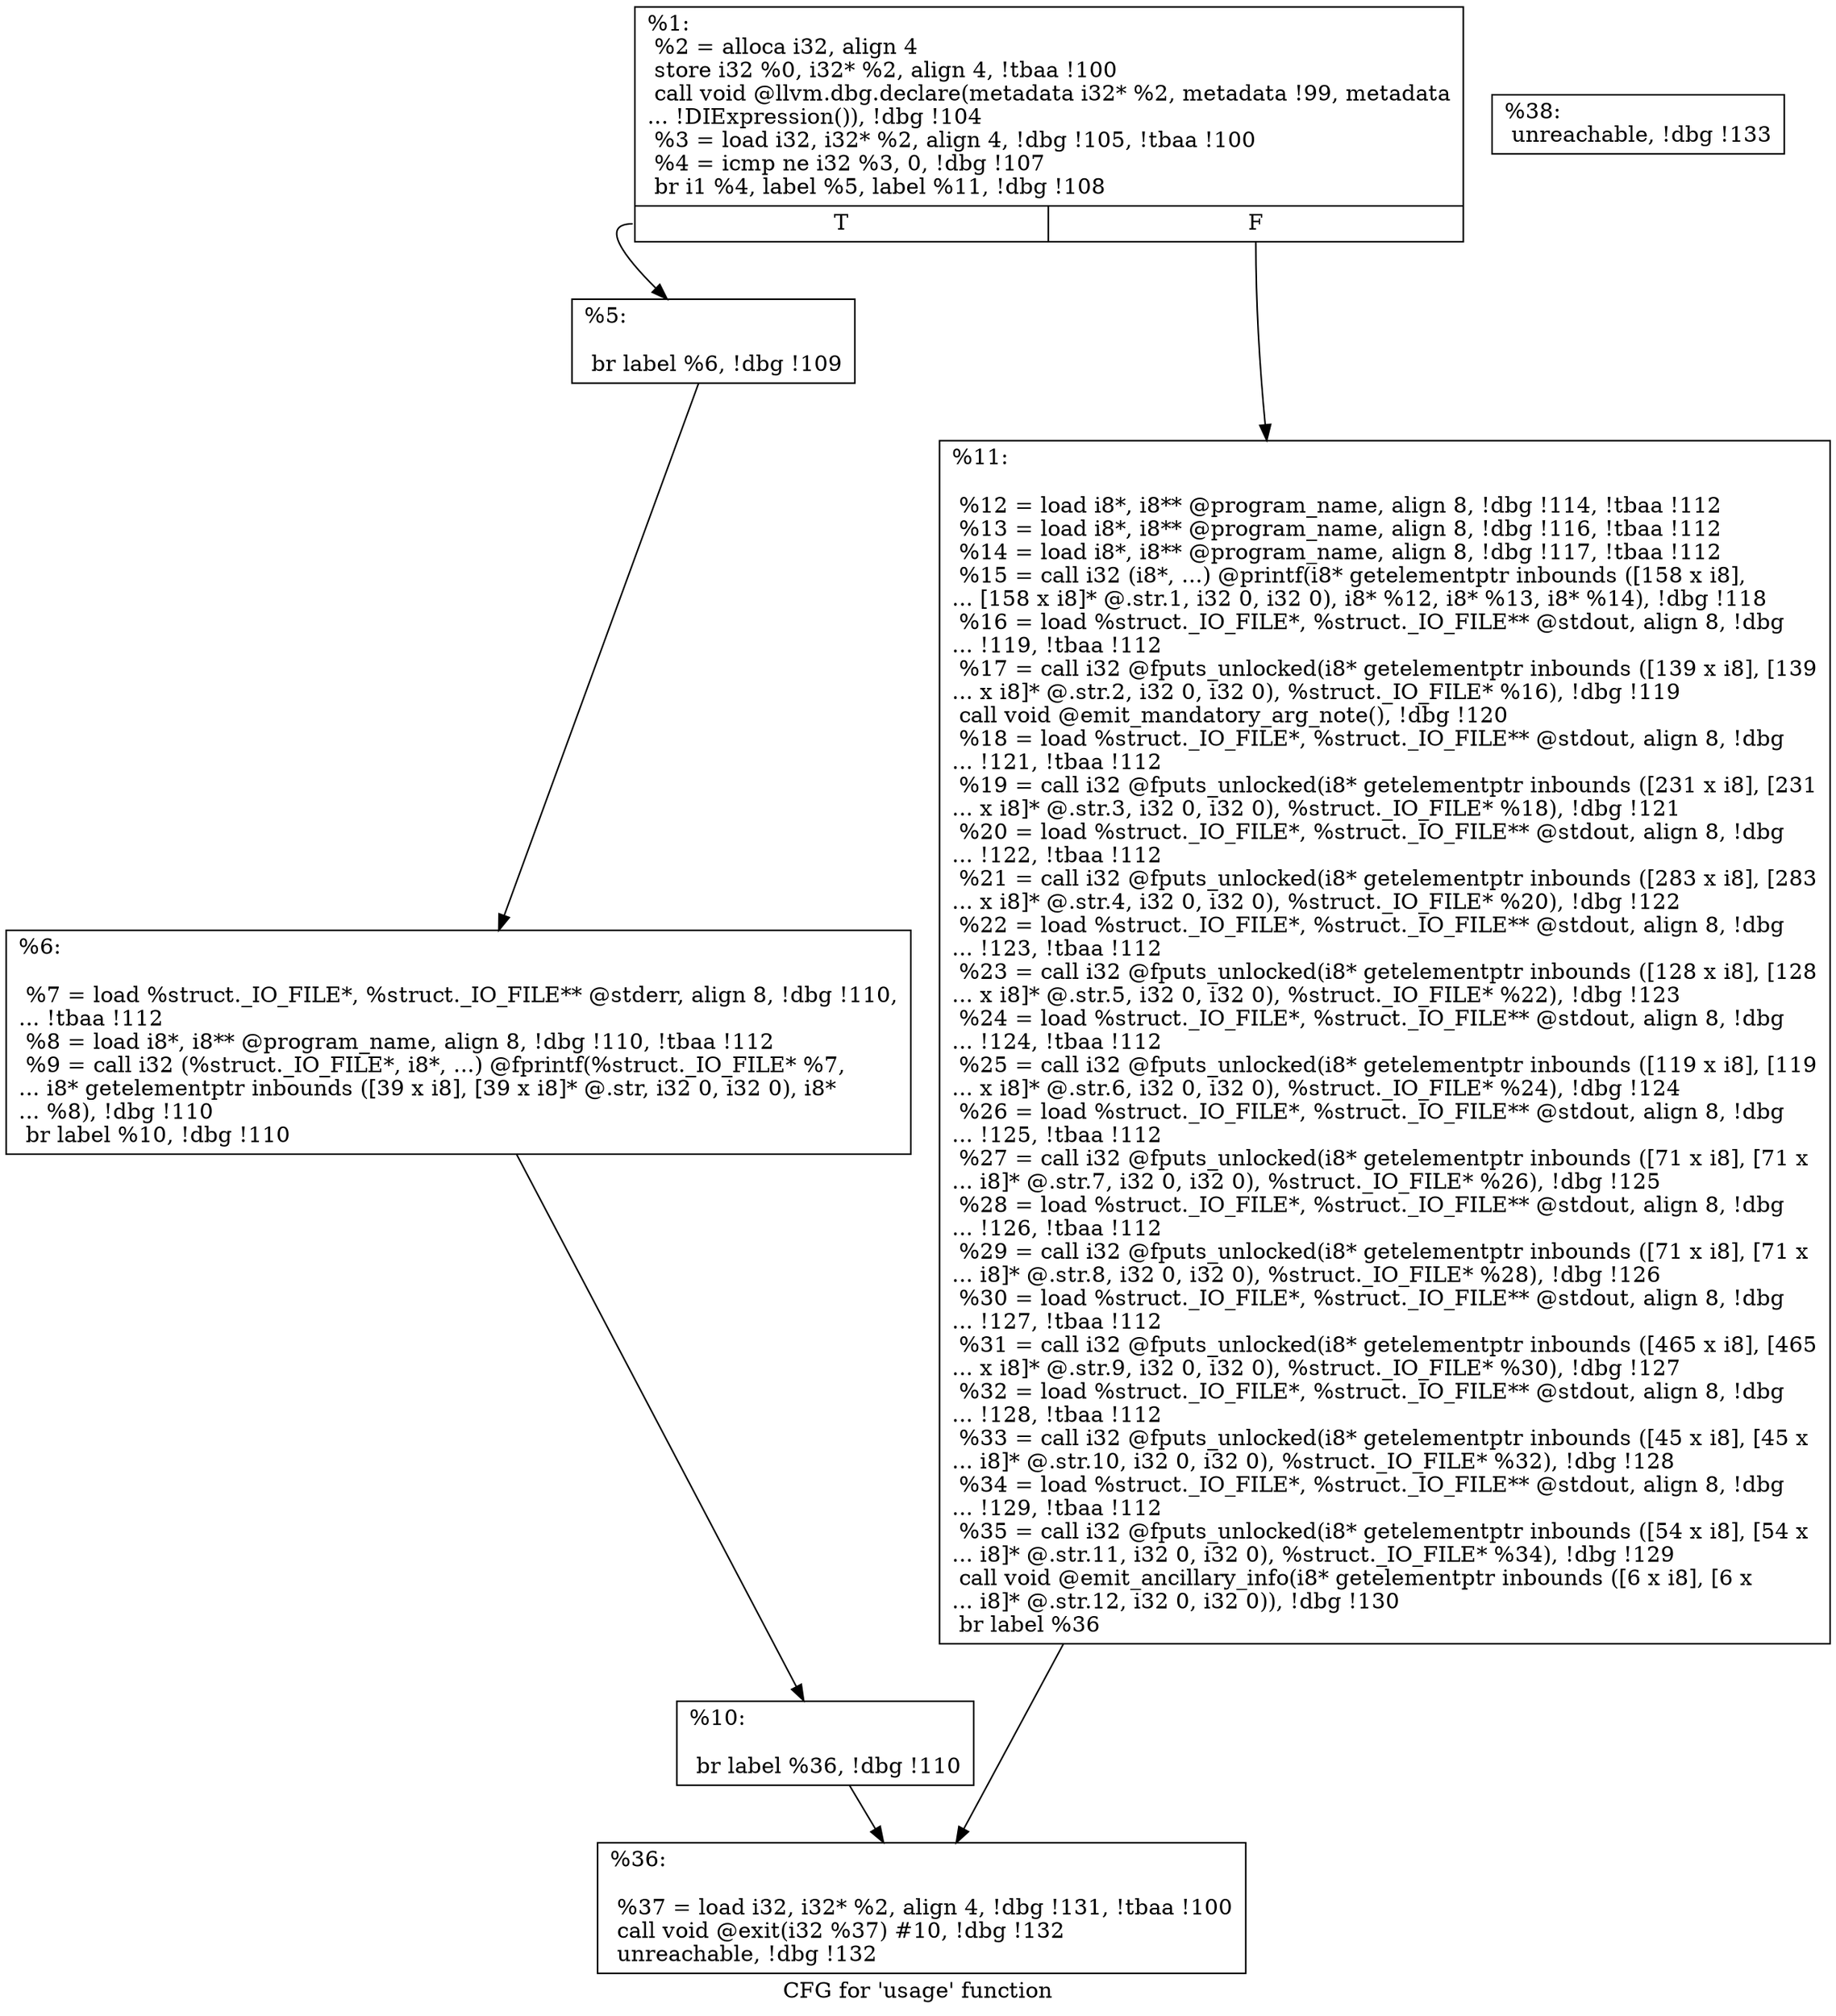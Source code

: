digraph "CFG for 'usage' function" {
	label="CFG for 'usage' function";

	Node0x11e62e0 [shape=record,label="{%1:\l  %2 = alloca i32, align 4\l  store i32 %0, i32* %2, align 4, !tbaa !100\l  call void @llvm.dbg.declare(metadata i32* %2, metadata !99, metadata\l... !DIExpression()), !dbg !104\l  %3 = load i32, i32* %2, align 4, !dbg !105, !tbaa !100\l  %4 = icmp ne i32 %3, 0, !dbg !107\l  br i1 %4, label %5, label %11, !dbg !108\l|{<s0>T|<s1>F}}"];
	Node0x11e62e0:s0 -> Node0x1202ac0;
	Node0x11e62e0:s1 -> Node0x1202bb0;
	Node0x1202ac0 [shape=record,label="{%5:\l\l  br label %6, !dbg !109\l}"];
	Node0x1202ac0 -> Node0x1202b10;
	Node0x1202b10 [shape=record,label="{%6:\l\l  %7 = load %struct._IO_FILE*, %struct._IO_FILE** @stderr, align 8, !dbg !110,\l... !tbaa !112\l  %8 = load i8*, i8** @program_name, align 8, !dbg !110, !tbaa !112\l  %9 = call i32 (%struct._IO_FILE*, i8*, ...) @fprintf(%struct._IO_FILE* %7,\l... i8* getelementptr inbounds ([39 x i8], [39 x i8]* @.str, i32 0, i32 0), i8*\l... %8), !dbg !110\l  br label %10, !dbg !110\l}"];
	Node0x1202b10 -> Node0x1202b60;
	Node0x1202b60 [shape=record,label="{%10:\l\l  br label %36, !dbg !110\l}"];
	Node0x1202b60 -> Node0x1202c00;
	Node0x1202bb0 [shape=record,label="{%11:\l\l  %12 = load i8*, i8** @program_name, align 8, !dbg !114, !tbaa !112\l  %13 = load i8*, i8** @program_name, align 8, !dbg !116, !tbaa !112\l  %14 = load i8*, i8** @program_name, align 8, !dbg !117, !tbaa !112\l  %15 = call i32 (i8*, ...) @printf(i8* getelementptr inbounds ([158 x i8],\l... [158 x i8]* @.str.1, i32 0, i32 0), i8* %12, i8* %13, i8* %14), !dbg !118\l  %16 = load %struct._IO_FILE*, %struct._IO_FILE** @stdout, align 8, !dbg\l... !119, !tbaa !112\l  %17 = call i32 @fputs_unlocked(i8* getelementptr inbounds ([139 x i8], [139\l... x i8]* @.str.2, i32 0, i32 0), %struct._IO_FILE* %16), !dbg !119\l  call void @emit_mandatory_arg_note(), !dbg !120\l  %18 = load %struct._IO_FILE*, %struct._IO_FILE** @stdout, align 8, !dbg\l... !121, !tbaa !112\l  %19 = call i32 @fputs_unlocked(i8* getelementptr inbounds ([231 x i8], [231\l... x i8]* @.str.3, i32 0, i32 0), %struct._IO_FILE* %18), !dbg !121\l  %20 = load %struct._IO_FILE*, %struct._IO_FILE** @stdout, align 8, !dbg\l... !122, !tbaa !112\l  %21 = call i32 @fputs_unlocked(i8* getelementptr inbounds ([283 x i8], [283\l... x i8]* @.str.4, i32 0, i32 0), %struct._IO_FILE* %20), !dbg !122\l  %22 = load %struct._IO_FILE*, %struct._IO_FILE** @stdout, align 8, !dbg\l... !123, !tbaa !112\l  %23 = call i32 @fputs_unlocked(i8* getelementptr inbounds ([128 x i8], [128\l... x i8]* @.str.5, i32 0, i32 0), %struct._IO_FILE* %22), !dbg !123\l  %24 = load %struct._IO_FILE*, %struct._IO_FILE** @stdout, align 8, !dbg\l... !124, !tbaa !112\l  %25 = call i32 @fputs_unlocked(i8* getelementptr inbounds ([119 x i8], [119\l... x i8]* @.str.6, i32 0, i32 0), %struct._IO_FILE* %24), !dbg !124\l  %26 = load %struct._IO_FILE*, %struct._IO_FILE** @stdout, align 8, !dbg\l... !125, !tbaa !112\l  %27 = call i32 @fputs_unlocked(i8* getelementptr inbounds ([71 x i8], [71 x\l... i8]* @.str.7, i32 0, i32 0), %struct._IO_FILE* %26), !dbg !125\l  %28 = load %struct._IO_FILE*, %struct._IO_FILE** @stdout, align 8, !dbg\l... !126, !tbaa !112\l  %29 = call i32 @fputs_unlocked(i8* getelementptr inbounds ([71 x i8], [71 x\l... i8]* @.str.8, i32 0, i32 0), %struct._IO_FILE* %28), !dbg !126\l  %30 = load %struct._IO_FILE*, %struct._IO_FILE** @stdout, align 8, !dbg\l... !127, !tbaa !112\l  %31 = call i32 @fputs_unlocked(i8* getelementptr inbounds ([465 x i8], [465\l... x i8]* @.str.9, i32 0, i32 0), %struct._IO_FILE* %30), !dbg !127\l  %32 = load %struct._IO_FILE*, %struct._IO_FILE** @stdout, align 8, !dbg\l... !128, !tbaa !112\l  %33 = call i32 @fputs_unlocked(i8* getelementptr inbounds ([45 x i8], [45 x\l... i8]* @.str.10, i32 0, i32 0), %struct._IO_FILE* %32), !dbg !128\l  %34 = load %struct._IO_FILE*, %struct._IO_FILE** @stdout, align 8, !dbg\l... !129, !tbaa !112\l  %35 = call i32 @fputs_unlocked(i8* getelementptr inbounds ([54 x i8], [54 x\l... i8]* @.str.11, i32 0, i32 0), %struct._IO_FILE* %34), !dbg !129\l  call void @emit_ancillary_info(i8* getelementptr inbounds ([6 x i8], [6 x\l... i8]* @.str.12, i32 0, i32 0)), !dbg !130\l  br label %36\l}"];
	Node0x1202bb0 -> Node0x1202c00;
	Node0x1202c00 [shape=record,label="{%36:\l\l  %37 = load i32, i32* %2, align 4, !dbg !131, !tbaa !100\l  call void @exit(i32 %37) #10, !dbg !132\l  unreachable, !dbg !132\l}"];
	Node0x1202c50 [shape=record,label="{%38:                                                  \l  unreachable, !dbg !133\l}"];
}
